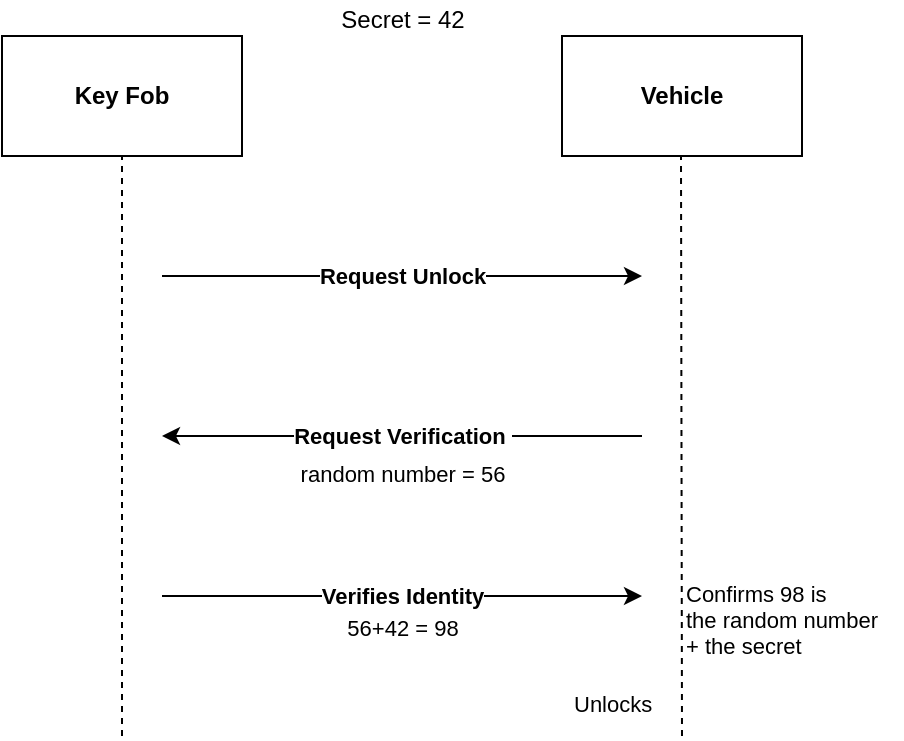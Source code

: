 <mxfile pages="1" version="11.2.5" type="device"><diagram id="PPJdLVgd5uR1gISbK-lU" name="Page-1"><mxGraphModel dx="632" dy="574" grid="1" gridSize="10" guides="1" tooltips="1" connect="1" arrows="1" fold="1" page="1" pageScale="1" pageWidth="827" pageHeight="1169" math="0" shadow="0"><root><mxCell id="0"/><mxCell id="1" parent="0"/><mxCell id="ng8_S7YN7h6tCv9LK9Rn-1" value="&lt;b&gt;Key Fob&lt;/b&gt;" style="rounded=0;whiteSpace=wrap;html=1;" parent="1" vertex="1"><mxGeometry x="80" y="80" width="120" height="60" as="geometry"/></mxCell><mxCell id="ng8_S7YN7h6tCv9LK9Rn-2" value="&lt;b&gt;Vehicle&lt;/b&gt;" style="rounded=0;whiteSpace=wrap;html=1;" parent="1" vertex="1"><mxGeometry x="360" y="80" width="120" height="60" as="geometry"/></mxCell><mxCell id="ng8_S7YN7h6tCv9LK9Rn-3" value="" style="endArrow=none;dashed=1;html=1;entryX=0.5;entryY=1;entryDx=0;entryDy=0;" parent="1" target="ng8_S7YN7h6tCv9LK9Rn-1" edge="1"><mxGeometry width="50" height="50" relative="1" as="geometry"><mxPoint x="140" y="430" as="sourcePoint"/><mxPoint x="130" y="160" as="targetPoint"/></mxGeometry></mxCell><mxCell id="ng8_S7YN7h6tCv9LK9Rn-4" value="" style="endArrow=none;dashed=1;html=1;entryX=0.5;entryY=1;entryDx=0;entryDy=0;" parent="1" edge="1"><mxGeometry width="50" height="50" relative="1" as="geometry"><mxPoint x="420" y="430" as="sourcePoint"/><mxPoint x="419.5" y="140" as="targetPoint"/></mxGeometry></mxCell><mxCell id="ng8_S7YN7h6tCv9LK9Rn-5" value="&lt;b&gt;Request Unlock&lt;/b&gt;" style="endArrow=classic;html=1;" parent="1" edge="1"><mxGeometry width="50" height="50" relative="1" as="geometry"><mxPoint x="160" y="200" as="sourcePoint"/><mxPoint x="400" y="200" as="targetPoint"/></mxGeometry></mxCell><mxCell id="ng8_S7YN7h6tCv9LK9Rn-7" value="&lt;b&gt;Request Verification&amp;nbsp;&lt;/b&gt;" style="endArrow=classic;html=1;" parent="1" edge="1"><mxGeometry width="50" height="50" relative="1" as="geometry"><mxPoint x="400" y="280" as="sourcePoint"/><mxPoint x="160" y="280" as="targetPoint"/></mxGeometry></mxCell><mxCell id="ng8_S7YN7h6tCv9LK9Rn-9" value="&lt;b&gt;Verifies Identity&lt;/b&gt;" style="endArrow=classic;html=1;" parent="1" edge="1"><mxGeometry width="50" height="50" relative="1" as="geometry"><mxPoint x="160" y="360" as="sourcePoint"/><mxPoint x="400" y="360" as="targetPoint"/></mxGeometry></mxCell><mxCell id="kP8g2qtE1pnPbOjqRfII-1" value="Secret = 42" style="text;html=1;resizable=0;points=[];autosize=1;align=center;verticalAlign=top;spacingTop=-4;" vertex="1" parent="1"><mxGeometry x="240" y="62" width="80" height="20" as="geometry"/></mxCell><mxCell id="kP8g2qtE1pnPbOjqRfII-3" value="random number = 56" style="text;html=1;resizable=0;points=[];autosize=1;align=center;verticalAlign=top;spacingTop=-4;fontSize=11;" vertex="1" parent="1"><mxGeometry x="220" y="290" width="120" height="10" as="geometry"/></mxCell><mxCell id="kP8g2qtE1pnPbOjqRfII-4" value="56+42 = 98" style="text;html=1;resizable=0;points=[];autosize=1;align=center;verticalAlign=top;spacingTop=-4;fontSize=11;" vertex="1" parent="1"><mxGeometry x="245" y="367" width="70" height="10" as="geometry"/></mxCell><mxCell id="kP8g2qtE1pnPbOjqRfII-5" value="Confirms 98 is&amp;nbsp;&lt;br&gt;the random number &lt;br&gt;+ the secret" style="text;html=1;resizable=0;points=[];autosize=1;align=left;verticalAlign=top;spacingTop=-4;fontSize=11;" vertex="1" parent="1"><mxGeometry x="420" y="350" width="110" height="40" as="geometry"/></mxCell><mxCell id="kP8g2qtE1pnPbOjqRfII-6" value="Unlocks" style="text;html=1;resizable=0;points=[];autosize=1;align=left;verticalAlign=top;spacingTop=-4;fontSize=11;" vertex="1" parent="1"><mxGeometry x="363.5" y="405" width="50" height="10" as="geometry"/></mxCell></root></mxGraphModel></diagram></mxfile>